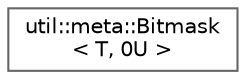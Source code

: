 digraph "Graphical Class Hierarchy"
{
 // LATEX_PDF_SIZE
  bgcolor="transparent";
  edge [fontname=Helvetica,fontsize=10,labelfontname=Helvetica,labelfontsize=10];
  node [fontname=Helvetica,fontsize=10,shape=box,height=0.2,width=0.4];
  rankdir="LR";
  Node0 [id="Node000000",label="util::meta::Bitmask\l\< T, 0U \>",height=0.2,width=0.4,color="grey40", fillcolor="white", style="filled",URL="$de/db4/structutil_1_1meta_1_1Bitmask_3_01T_00_010U_01_4.html",tooltip=" "];
}
